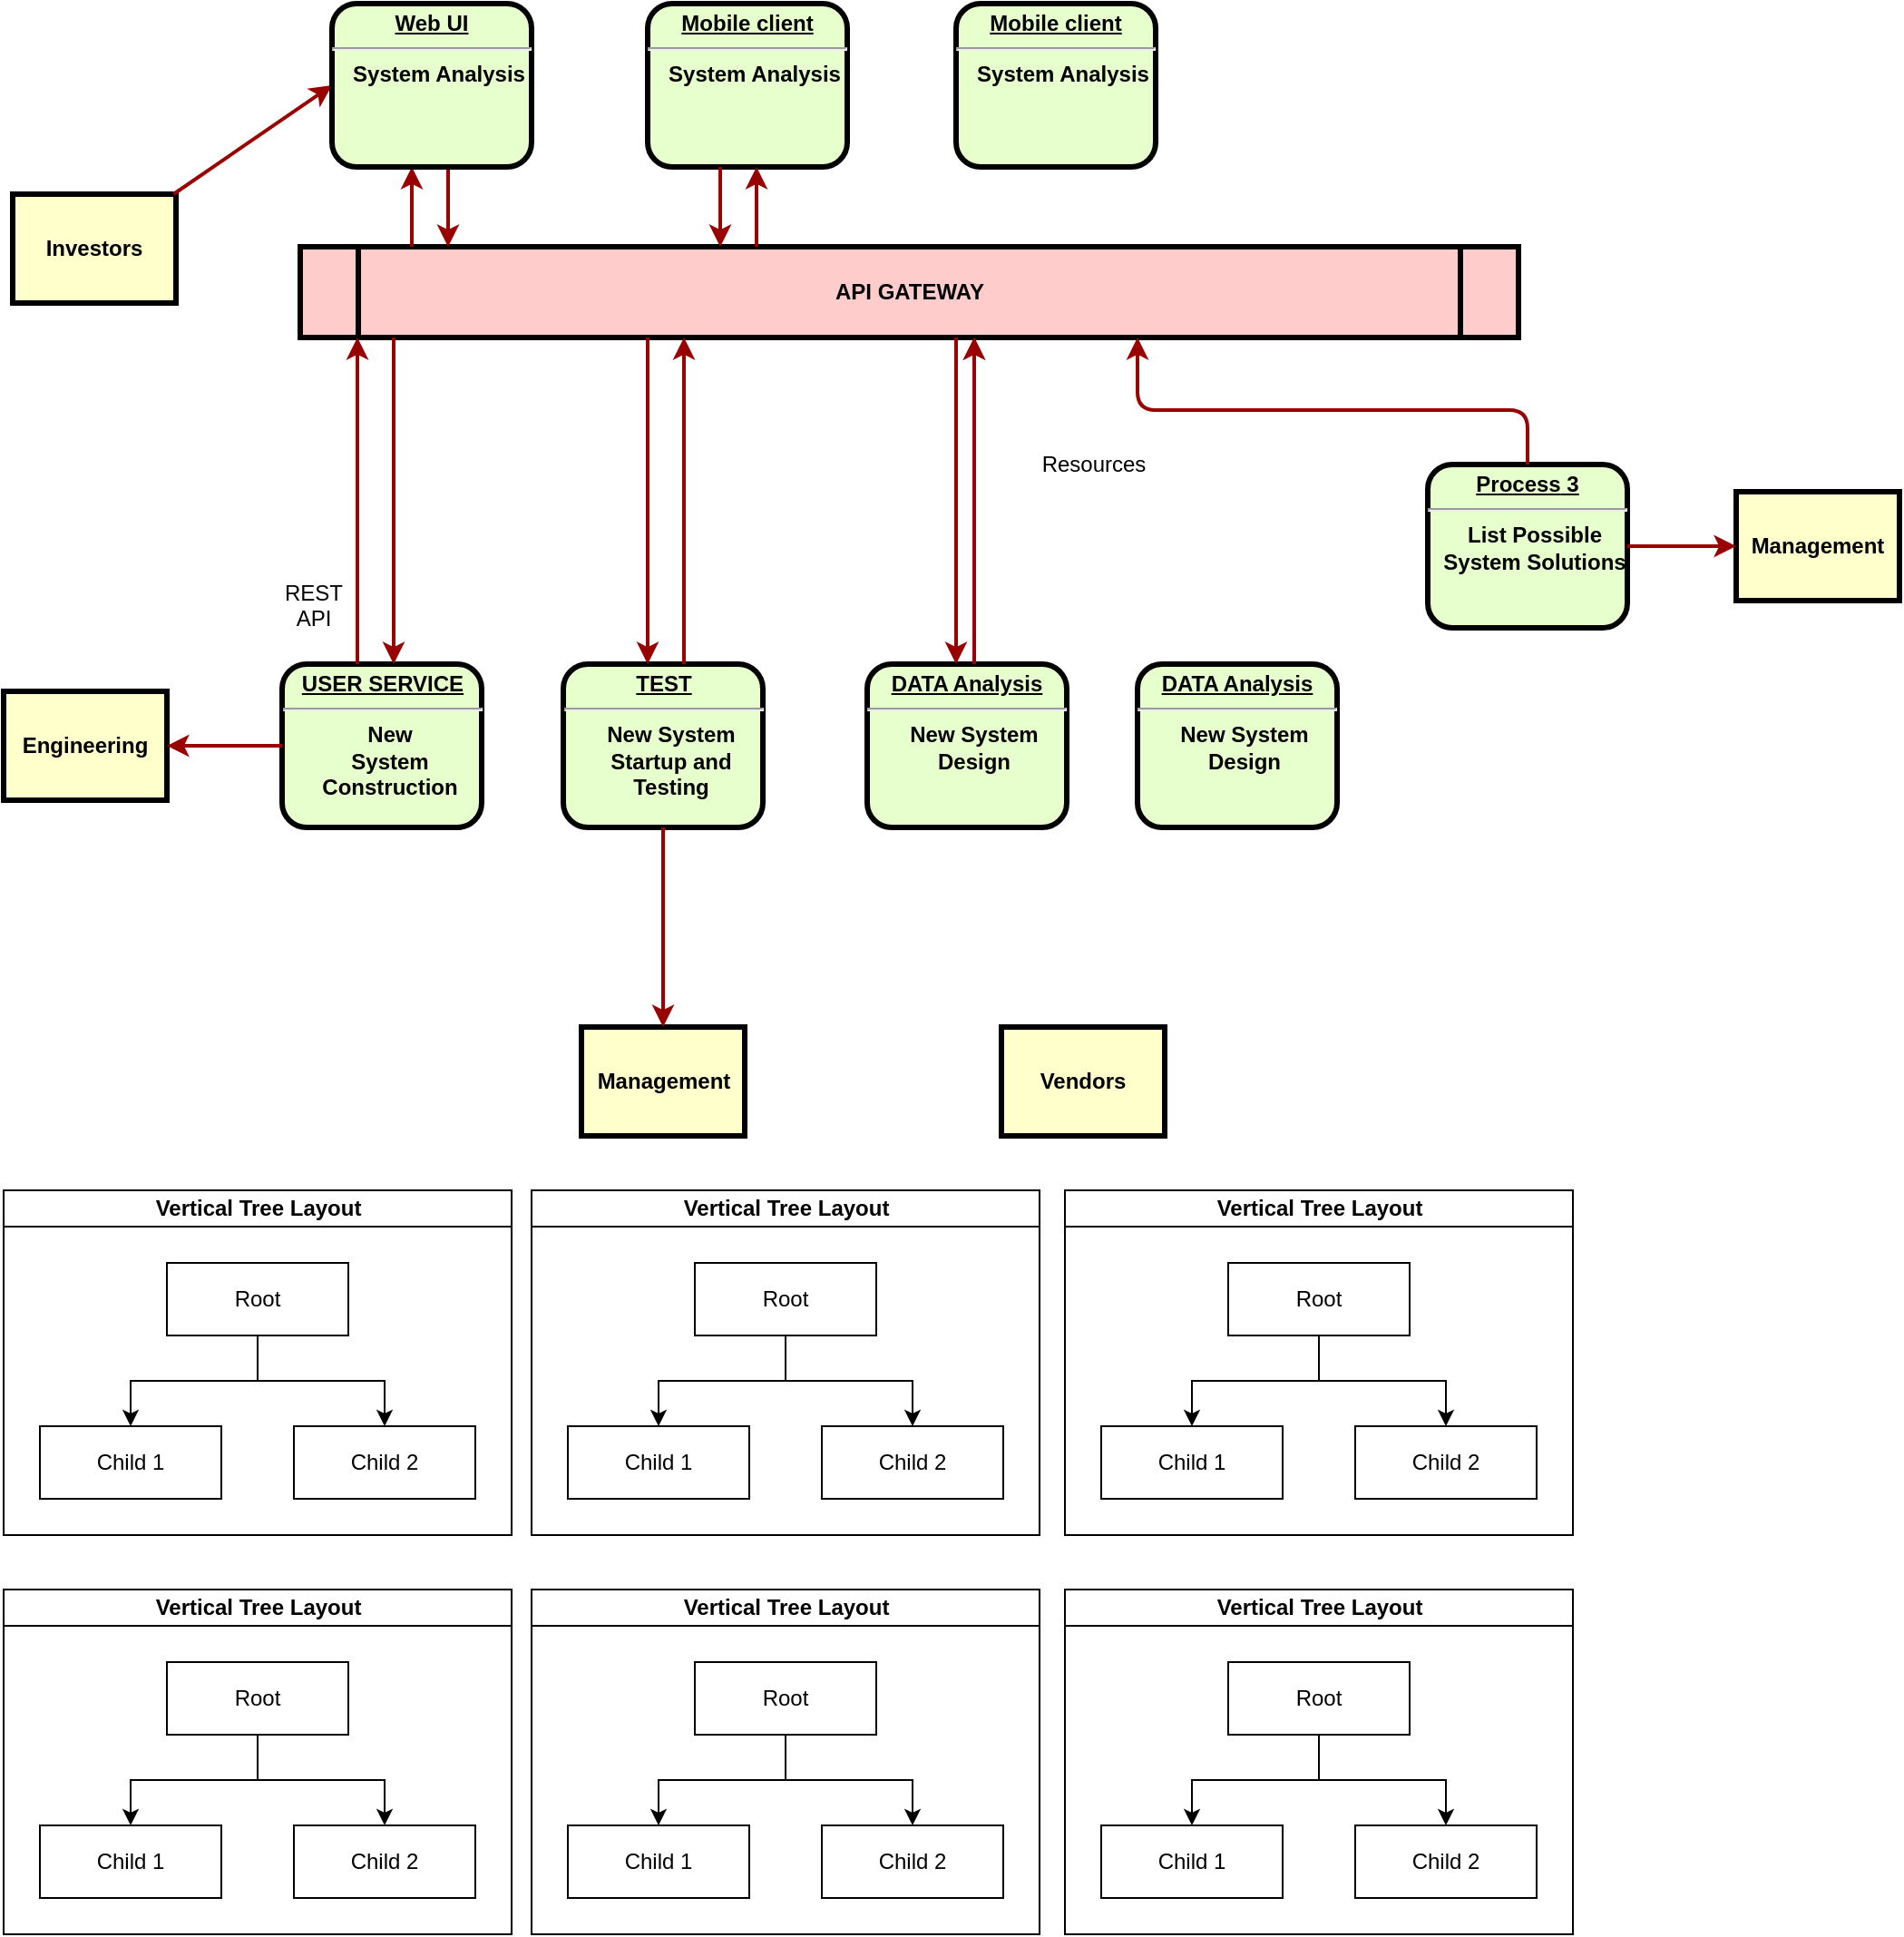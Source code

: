 <mxfile version="13.6.4" type="github">
  <diagram name="Page-1" id="c7558073-3199-34d8-9f00-42111426c3f3">
    <mxGraphModel dx="1180" dy="662" grid="1" gridSize="10" guides="1" tooltips="1" connect="1" arrows="1" fold="1" page="1" pageScale="1" pageWidth="826" pageHeight="1169" background="#ffffff" math="0" shadow="0">
      <root>
        <mxCell id="0" />
        <mxCell id="1" parent="0" />
        <mxCell id="4" value="Investors" style="whiteSpace=wrap;align=center;verticalAlign=middle;fontStyle=1;strokeWidth=3;fillColor=#FFFFCC" parent="1" vertex="1">
          <mxGeometry x="40" y="251" width="90" height="60" as="geometry" />
        </mxCell>
        <mxCell id="5" value="API GATEWAY" style="shape=process;whiteSpace=wrap;align=center;verticalAlign=middle;size=0.048;fontStyle=1;strokeWidth=3;fillColor=#FFCCCC" parent="1" vertex="1">
          <mxGeometry x="198.5" y="280" width="671.5" height="50" as="geometry" />
        </mxCell>
        <mxCell id="6" value="&lt;p style=&quot;margin: 0px ; margin-top: 4px ; text-align: center ; text-decoration: underline&quot;&gt;&lt;strong&gt;Mobile client&lt;/strong&gt;&lt;/p&gt;&lt;hr&gt;&lt;p style=&quot;margin: 0px ; margin-left: 8px&quot;&gt;System Analysis&lt;/p&gt;" style="verticalAlign=middle;align=center;overflow=fill;fontSize=12;fontFamily=Helvetica;html=1;rounded=1;fontStyle=1;strokeWidth=3;fillColor=#E6FFCC" parent="1" vertex="1">
          <mxGeometry x="390" y="146" width="110" height="90" as="geometry" />
        </mxCell>
        <mxCell id="7" value="&lt;p style=&quot;margin: 0px; margin-top: 4px; text-align: center; text-decoration: underline;&quot;&gt;&lt;strong&gt;&lt;strong&gt;Process&lt;/strong&gt; 3&lt;br /&gt;&lt;/strong&gt;&lt;/p&gt;&lt;hr /&gt;&lt;p style=&quot;margin: 0px; margin-left: 8px;&quot;&gt;List Possible&lt;/p&gt;&lt;p style=&quot;margin: 0px; margin-left: 8px;&quot;&gt;System Solutions&lt;/p&gt;" style="verticalAlign=middle;align=center;overflow=fill;fontSize=12;fontFamily=Helvetica;html=1;rounded=1;fontStyle=1;strokeWidth=3;fillColor=#E6FFCC" parent="1" vertex="1">
          <mxGeometry x="820" y="400" width="110" height="90" as="geometry" />
        </mxCell>
        <mxCell id="9" value="&lt;p style=&quot;margin: 0px ; margin-top: 4px ; text-align: center ; text-decoration: underline&quot;&gt;&lt;strong&gt;DATA Analysis&lt;/strong&gt;&lt;/p&gt;&lt;hr&gt;&lt;p style=&quot;margin: 0px ; margin-left: 8px&quot;&gt;New System&lt;/p&gt;&lt;p style=&quot;margin: 0px ; margin-left: 8px&quot;&gt;Design&lt;/p&gt;" style="verticalAlign=middle;align=center;overflow=fill;fontSize=12;fontFamily=Helvetica;html=1;rounded=1;fontStyle=1;strokeWidth=3;fillColor=#E6FFCC" parent="1" vertex="1">
          <mxGeometry x="511" y="510" width="110" height="90" as="geometry" />
        </mxCell>
        <mxCell id="10" value="&lt;p style=&quot;margin: 0px ; margin-top: 4px ; text-align: center ; text-decoration: underline&quot;&gt;&lt;strong&gt;USER SERVICE&lt;/strong&gt;&lt;/p&gt;&lt;hr&gt;&lt;p style=&quot;margin: 0px ; margin-left: 8px&quot;&gt;New&lt;/p&gt;&lt;p style=&quot;margin: 0px ; margin-left: 8px&quot;&gt;System&lt;/p&gt;&lt;p style=&quot;margin: 0px ; margin-left: 8px&quot;&gt;Construction&lt;/p&gt;" style="verticalAlign=middle;align=center;overflow=fill;fontSize=12;fontFamily=Helvetica;html=1;rounded=1;fontStyle=1;strokeWidth=3;fillColor=#E6FFCC" parent="1" vertex="1">
          <mxGeometry x="188.5" y="510" width="110" height="90" as="geometry" />
        </mxCell>
        <mxCell id="12" value="Management" style="whiteSpace=wrap;align=center;verticalAlign=middle;fontStyle=1;strokeWidth=3;fillColor=#FFFFCC" parent="1" vertex="1">
          <mxGeometry x="990" y="415" width="90" height="60" as="geometry" />
        </mxCell>
        <mxCell id="13" value="Management" style="whiteSpace=wrap;align=center;verticalAlign=middle;fontStyle=1;strokeWidth=3;fillColor=#FFFFCC" parent="1" vertex="1">
          <mxGeometry x="353.5" y="710" width="90" height="60" as="geometry" />
        </mxCell>
        <mxCell id="14" value="Engineering" style="whiteSpace=wrap;align=center;verticalAlign=middle;fontStyle=1;strokeWidth=3;fillColor=#FFFFCC" parent="1" vertex="1">
          <mxGeometry x="35.0" y="525.0" width="90" height="60" as="geometry" />
        </mxCell>
        <mxCell id="15" value="Vendors" style="whiteSpace=wrap;align=center;verticalAlign=middle;fontStyle=1;strokeWidth=3;fillColor=#FFFFCC" parent="1" vertex="1">
          <mxGeometry x="585.0" y="710" width="90" height="60" as="geometry" />
        </mxCell>
        <mxCell id="37" value="" style="edgeStyle=none;noEdgeStyle=1;strokeColor=#990000;strokeWidth=2;entryX=0;entryY=0.5;entryDx=0;entryDy=0;" parent="1" source="4" target="MRv741z08kMAwNtviTka-96" edge="1">
          <mxGeometry width="100" height="100" relative="1" as="geometry">
            <mxPoint x="280" y="190" as="sourcePoint" />
            <mxPoint x="233.5" y="215.324" as="targetPoint" />
          </mxGeometry>
        </mxCell>
        <mxCell id="11" value="&lt;p style=&quot;margin: 0px ; margin-top: 4px ; text-align: center ; text-decoration: underline&quot;&gt;&lt;strong&gt;TEST&lt;/strong&gt;&lt;/p&gt;&lt;hr&gt;&lt;p style=&quot;margin: 0px ; margin-left: 8px&quot;&gt;New System&lt;/p&gt;&lt;p style=&quot;margin: 0px ; margin-left: 8px&quot;&gt;Startup and&lt;/p&gt;&lt;p style=&quot;margin: 0px ; margin-left: 8px&quot;&gt;Testing&lt;/p&gt;" style="verticalAlign=middle;align=center;overflow=fill;fontSize=12;fontFamily=Helvetica;html=1;rounded=1;fontStyle=1;strokeWidth=3;fillColor=#E6FFCC" parent="1" vertex="1">
          <mxGeometry x="343.5" y="510" width="110" height="90" as="geometry" />
        </mxCell>
        <mxCell id="55" value="" style="edgeStyle=elbowEdgeStyle;elbow=horizontal;strokeColor=#990000;strokeWidth=2" parent="1" source="5" edge="1">
          <mxGeometry width="100" height="100" relative="1" as="geometry">
            <mxPoint x="50" y="530" as="sourcePoint" />
            <mxPoint x="260" y="236" as="targetPoint" />
            <Array as="points">
              <mxPoint x="260" y="280" />
            </Array>
          </mxGeometry>
        </mxCell>
        <mxCell id="56" value="" style="edgeStyle=elbowEdgeStyle;elbow=horizontal;strokeColor=#990000;strokeWidth=2" parent="1" target="5" edge="1">
          <mxGeometry width="100" height="100" relative="1" as="geometry">
            <mxPoint x="280" y="236" as="sourcePoint" />
            <mxPoint x="150" y="400" as="targetPoint" />
            <Array as="points">
              <mxPoint x="280" y="290" />
            </Array>
          </mxGeometry>
        </mxCell>
        <mxCell id="58" value="" style="edgeStyle=elbowEdgeStyle;elbow=horizontal;strokeColor=#990000;strokeWidth=2" parent="1" source="5" target="6" edge="1">
          <mxGeometry width="100" height="100" relative="1" as="geometry">
            <mxPoint x="380" y="370" as="sourcePoint" />
            <mxPoint x="480" y="270" as="targetPoint" />
            <Array as="points">
              <mxPoint x="450" y="260" />
              <mxPoint x="460" y="250" />
              <mxPoint x="430" y="260" />
            </Array>
          </mxGeometry>
        </mxCell>
        <mxCell id="59" value="" style="edgeStyle=elbowEdgeStyle;elbow=horizontal;strokeColor=#990000;strokeWidth=2" parent="1" source="6" target="5" edge="1">
          <mxGeometry width="100" height="100" relative="1" as="geometry">
            <mxPoint x="350" y="370" as="sourcePoint" />
            <mxPoint x="450" y="270" as="targetPoint" />
            <Array as="points">
              <mxPoint x="430" y="250" />
              <mxPoint x="460" y="320" />
            </Array>
          </mxGeometry>
        </mxCell>
        <mxCell id="67" value="" style="edgeStyle=elbowEdgeStyle;elbow=horizontal;strokeColor=#990000;strokeWidth=2" parent="1" source="7" target="12" edge="1">
          <mxGeometry width="100" height="100" relative="1" as="geometry">
            <mxPoint x="660.0" y="360" as="sourcePoint" />
            <mxPoint x="760.0" y="260" as="targetPoint" />
          </mxGeometry>
        </mxCell>
        <mxCell id="68" value="" style="edgeStyle=elbowEdgeStyle;elbow=horizontal;strokeColor=#990000;strokeWidth=2" parent="1" target="5" edge="1">
          <mxGeometry width="100" height="100" relative="1" as="geometry">
            <mxPoint x="570" y="331" as="sourcePoint" />
            <mxPoint x="510" y="250" as="targetPoint" />
            <Array as="points">
              <mxPoint x="570" y="360" />
            </Array>
          </mxGeometry>
        </mxCell>
        <mxCell id="73" value="" style="edgeStyle=elbowEdgeStyle;elbow=vertical;strokeColor=#990000;strokeWidth=2" parent="1" source="7" target="5" edge="1">
          <mxGeometry width="100" height="100" relative="1" as="geometry">
            <mxPoint x="460" y="500" as="sourcePoint" />
            <mxPoint x="560" y="400" as="targetPoint" />
            <Array as="points">
              <mxPoint x="660" y="370" />
              <mxPoint x="470" y="410" />
              <mxPoint x="650" y="430" />
            </Array>
          </mxGeometry>
        </mxCell>
        <mxCell id="74" value="Resources" style="text;spacingTop=-5;align=center" parent="1" vertex="1">
          <mxGeometry x="621" y="391.0" width="30" height="20" as="geometry" />
        </mxCell>
        <mxCell id="76" value="" style="edgeStyle=elbowEdgeStyle;elbow=horizontal;strokeColor=#990000;strokeWidth=2" parent="1" source="9" target="5" edge="1">
          <mxGeometry width="100" height="100" relative="1" as="geometry">
            <mxPoint x="420" y="580" as="sourcePoint" />
            <mxPoint x="520" y="480" as="targetPoint" />
            <Array as="points">
              <mxPoint x="570" y="470" />
            </Array>
          </mxGeometry>
        </mxCell>
        <mxCell id="77" value="" style="edgeStyle=elbowEdgeStyle;elbow=horizontal;strokeColor=#990000;strokeWidth=2" parent="1" source="5" target="9" edge="1">
          <mxGeometry width="100" height="100" relative="1" as="geometry">
            <mxPoint x="400" y="590" as="sourcePoint" />
            <mxPoint x="500" y="490" as="targetPoint" />
            <Array as="points">
              <mxPoint x="560" y="480" />
            </Array>
          </mxGeometry>
        </mxCell>
        <mxCell id="83" value="" style="edgeStyle=elbowEdgeStyle;elbow=horizontal;strokeColor=#990000;strokeWidth=2" parent="1" source="11" target="13" edge="1">
          <mxGeometry width="100" height="100" relative="1" as="geometry">
            <mxPoint x="200" y="660.0" as="sourcePoint" />
            <mxPoint x="230.0" y="650" as="targetPoint" />
          </mxGeometry>
        </mxCell>
        <mxCell id="87" value="" style="edgeStyle=elbowEdgeStyle;elbow=vertical;strokeColor=#990000;strokeWidth=2" parent="1" source="10" target="14" edge="1">
          <mxGeometry width="100" height="100" relative="1" as="geometry">
            <mxPoint x="70" y="740" as="sourcePoint" />
            <mxPoint x="170" y="640" as="targetPoint" />
          </mxGeometry>
        </mxCell>
        <mxCell id="88" value="" style="edgeStyle=elbowEdgeStyle;elbow=horizontal;strokeColor=#990000;strokeWidth=2" parent="1" source="5" target="11" edge="1">
          <mxGeometry width="100" height="100" relative="1" as="geometry">
            <mxPoint x="50" y="500" as="sourcePoint" />
            <mxPoint x="150" y="400" as="targetPoint" />
            <Array as="points">
              <mxPoint x="390" y="470" />
            </Array>
          </mxGeometry>
        </mxCell>
        <mxCell id="89" value="" style="edgeStyle=elbowEdgeStyle;elbow=horizontal;strokeColor=#990000;strokeWidth=2" parent="1" source="11" target="5" edge="1">
          <mxGeometry width="100" height="100" relative="1" as="geometry">
            <mxPoint x="60.0" y="510" as="sourcePoint" />
            <mxPoint x="160.0" y="410" as="targetPoint" />
            <Array as="points">
              <mxPoint x="410" y="470" />
            </Array>
          </mxGeometry>
        </mxCell>
        <mxCell id="91" value="REST&#xa;API&#xa;" style="text;spacingTop=-5;align=center" parent="1" vertex="1">
          <mxGeometry x="186" y="462" width="40" height="19" as="geometry" />
        </mxCell>
        <mxCell id="92" value="" style="edgeStyle=elbowEdgeStyle;elbow=horizontal;strokeColor=#990000;strokeWidth=2" parent="1" source="5" target="10" edge="1">
          <mxGeometry width="100" height="100" relative="1" as="geometry">
            <mxPoint x="30.0" y="500" as="sourcePoint" />
            <mxPoint x="130.0" y="400" as="targetPoint" />
            <Array as="points">
              <mxPoint x="250" y="470" />
            </Array>
          </mxGeometry>
        </mxCell>
        <mxCell id="93" value="" style="edgeStyle=elbowEdgeStyle;elbow=horizontal;strokeColor=#990000;strokeWidth=2" parent="1" source="10" target="5" edge="1">
          <mxGeometry width="100" height="100" relative="1" as="geometry">
            <mxPoint x="40" y="510" as="sourcePoint" />
            <mxPoint x="140" y="410" as="targetPoint" />
            <Array as="points">
              <mxPoint x="230" y="470" />
            </Array>
          </mxGeometry>
        </mxCell>
        <mxCell id="MRv741z08kMAwNtviTka-96" value="&lt;p style=&quot;margin: 0px ; margin-top: 4px ; text-align: center ; text-decoration: underline&quot;&gt;&lt;strong&gt;Web UI&lt;/strong&gt;&lt;/p&gt;&lt;hr&gt;&lt;p style=&quot;margin: 0px ; margin-left: 8px&quot;&gt;System Analysis&lt;/p&gt;" style="verticalAlign=middle;align=center;overflow=fill;fontSize=12;fontFamily=Helvetica;html=1;rounded=1;fontStyle=1;strokeWidth=3;fillColor=#E6FFCC" vertex="1" parent="1">
          <mxGeometry x="216" y="146" width="110" height="90" as="geometry" />
        </mxCell>
        <mxCell id="MRv741z08kMAwNtviTka-98" value="&lt;p style=&quot;margin: 0px ; margin-top: 4px ; text-align: center ; text-decoration: underline&quot;&gt;&lt;strong&gt;Mobile client&lt;/strong&gt;&lt;/p&gt;&lt;hr&gt;&lt;p style=&quot;margin: 0px ; margin-left: 8px&quot;&gt;System Analysis&lt;/p&gt;" style="verticalAlign=middle;align=center;overflow=fill;fontSize=12;fontFamily=Helvetica;html=1;rounded=1;fontStyle=1;strokeWidth=3;fillColor=#E6FFCC" vertex="1" parent="1">
          <mxGeometry x="560" y="146" width="110" height="90" as="geometry" />
        </mxCell>
        <mxCell id="MRv741z08kMAwNtviTka-101" value="&lt;p style=&quot;margin: 0px ; margin-top: 4px ; text-align: center ; text-decoration: underline&quot;&gt;&lt;strong&gt;DATA Analysis&lt;/strong&gt;&lt;/p&gt;&lt;hr&gt;&lt;p style=&quot;margin: 0px ; margin-left: 8px&quot;&gt;New System&lt;/p&gt;&lt;p style=&quot;margin: 0px ; margin-left: 8px&quot;&gt;Design&lt;/p&gt;" style="verticalAlign=middle;align=center;overflow=fill;fontSize=12;fontFamily=Helvetica;html=1;rounded=1;fontStyle=1;strokeWidth=3;fillColor=#E6FFCC" vertex="1" parent="1">
          <mxGeometry x="660" y="510" width="110" height="90" as="geometry" />
        </mxCell>
        <mxCell id="MRv741z08kMAwNtviTka-106" value="Vertical Tree Layout" style="swimlane;html=1;startSize=20;horizontal=1;childLayout=treeLayout;horizontalTree=0;resizable=0;containerType=tree;" vertex="1" parent="1">
          <mxGeometry x="35" y="800" width="280" height="190" as="geometry" />
        </mxCell>
        <mxCell id="MRv741z08kMAwNtviTka-107" value="Root" style="whiteSpace=wrap;html=1;" vertex="1" parent="MRv741z08kMAwNtviTka-106">
          <mxGeometry x="90" y="40" width="100" height="40" as="geometry" />
        </mxCell>
        <mxCell id="MRv741z08kMAwNtviTka-108" value="Child 1" style="whiteSpace=wrap;html=1;" vertex="1" parent="MRv741z08kMAwNtviTka-106">
          <mxGeometry x="20" y="130" width="100" height="40" as="geometry" />
        </mxCell>
        <mxCell id="MRv741z08kMAwNtviTka-109" value="" style="edgeStyle=elbowEdgeStyle;elbow=vertical;html=1;rounded=0;" edge="1" parent="MRv741z08kMAwNtviTka-106" source="MRv741z08kMAwNtviTka-107" target="MRv741z08kMAwNtviTka-108">
          <mxGeometry relative="1" as="geometry" />
        </mxCell>
        <mxCell id="MRv741z08kMAwNtviTka-110" value="Child 2" style="whiteSpace=wrap;html=1;" vertex="1" parent="MRv741z08kMAwNtviTka-106">
          <mxGeometry x="160" y="130" width="100" height="40" as="geometry" />
        </mxCell>
        <mxCell id="MRv741z08kMAwNtviTka-111" value="" style="edgeStyle=elbowEdgeStyle;elbow=vertical;html=1;rounded=0;" edge="1" parent="MRv741z08kMAwNtviTka-106" source="MRv741z08kMAwNtviTka-107" target="MRv741z08kMAwNtviTka-110">
          <mxGeometry relative="1" as="geometry" />
        </mxCell>
        <mxCell id="MRv741z08kMAwNtviTka-112" value="Vertical Tree Layout" style="swimlane;html=1;startSize=20;horizontal=1;childLayout=treeLayout;horizontalTree=0;resizable=0;containerType=tree;" vertex="1" parent="1">
          <mxGeometry x="326" y="800" width="280" height="190" as="geometry">
            <mxRectangle x="326" y="800" width="150" height="20" as="alternateBounds" />
          </mxGeometry>
        </mxCell>
        <mxCell id="MRv741z08kMAwNtviTka-113" value="Root" style="whiteSpace=wrap;html=1;" vertex="1" parent="MRv741z08kMAwNtviTka-112">
          <mxGeometry x="90" y="40" width="100" height="40" as="geometry" />
        </mxCell>
        <mxCell id="MRv741z08kMAwNtviTka-114" value="Child 1" style="whiteSpace=wrap;html=1;" vertex="1" parent="MRv741z08kMAwNtviTka-112">
          <mxGeometry x="20" y="130" width="100" height="40" as="geometry" />
        </mxCell>
        <mxCell id="MRv741z08kMAwNtviTka-115" value="" style="edgeStyle=elbowEdgeStyle;elbow=vertical;html=1;rounded=0;" edge="1" parent="MRv741z08kMAwNtviTka-112" source="MRv741z08kMAwNtviTka-113" target="MRv741z08kMAwNtviTka-114">
          <mxGeometry relative="1" as="geometry" />
        </mxCell>
        <mxCell id="MRv741z08kMAwNtviTka-116" value="Child 2" style="whiteSpace=wrap;html=1;" vertex="1" parent="MRv741z08kMAwNtviTka-112">
          <mxGeometry x="160" y="130" width="100" height="40" as="geometry" />
        </mxCell>
        <mxCell id="MRv741z08kMAwNtviTka-117" value="" style="edgeStyle=elbowEdgeStyle;elbow=vertical;html=1;rounded=0;" edge="1" parent="MRv741z08kMAwNtviTka-112" source="MRv741z08kMAwNtviTka-113" target="MRv741z08kMAwNtviTka-116">
          <mxGeometry relative="1" as="geometry" />
        </mxCell>
        <mxCell id="MRv741z08kMAwNtviTka-118" value="Vertical Tree Layout" style="swimlane;html=1;startSize=20;horizontal=1;childLayout=treeLayout;horizontalTree=0;resizable=0;containerType=tree;" vertex="1" parent="1">
          <mxGeometry x="620" y="800" width="280" height="190" as="geometry" />
        </mxCell>
        <mxCell id="MRv741z08kMAwNtviTka-119" value="Root" style="whiteSpace=wrap;html=1;" vertex="1" parent="MRv741z08kMAwNtviTka-118">
          <mxGeometry x="90" y="40" width="100" height="40" as="geometry" />
        </mxCell>
        <mxCell id="MRv741z08kMAwNtviTka-120" value="Child 1" style="whiteSpace=wrap;html=1;" vertex="1" parent="MRv741z08kMAwNtviTka-118">
          <mxGeometry x="20" y="130" width="100" height="40" as="geometry" />
        </mxCell>
        <mxCell id="MRv741z08kMAwNtviTka-121" value="" style="edgeStyle=elbowEdgeStyle;elbow=vertical;html=1;rounded=0;" edge="1" parent="MRv741z08kMAwNtviTka-118" source="MRv741z08kMAwNtviTka-119" target="MRv741z08kMAwNtviTka-120">
          <mxGeometry relative="1" as="geometry" />
        </mxCell>
        <mxCell id="MRv741z08kMAwNtviTka-122" value="Child 2" style="whiteSpace=wrap;html=1;" vertex="1" parent="MRv741z08kMAwNtviTka-118">
          <mxGeometry x="160" y="130" width="100" height="40" as="geometry" />
        </mxCell>
        <mxCell id="MRv741z08kMAwNtviTka-123" value="" style="edgeStyle=elbowEdgeStyle;elbow=vertical;html=1;rounded=0;" edge="1" parent="MRv741z08kMAwNtviTka-118" source="MRv741z08kMAwNtviTka-119" target="MRv741z08kMAwNtviTka-122">
          <mxGeometry relative="1" as="geometry" />
        </mxCell>
        <mxCell id="MRv741z08kMAwNtviTka-130" value="Vertical Tree Layout" style="swimlane;html=1;startSize=20;horizontal=1;childLayout=treeLayout;horizontalTree=0;resizable=0;containerType=tree;" vertex="1" parent="1">
          <mxGeometry x="35" y="1020" width="280" height="190" as="geometry" />
        </mxCell>
        <mxCell id="MRv741z08kMAwNtviTka-131" value="Root" style="whiteSpace=wrap;html=1;" vertex="1" parent="MRv741z08kMAwNtviTka-130">
          <mxGeometry x="90" y="40" width="100" height="40" as="geometry" />
        </mxCell>
        <mxCell id="MRv741z08kMAwNtviTka-132" value="Child 1" style="whiteSpace=wrap;html=1;" vertex="1" parent="MRv741z08kMAwNtviTka-130">
          <mxGeometry x="20" y="130" width="100" height="40" as="geometry" />
        </mxCell>
        <mxCell id="MRv741z08kMAwNtviTka-133" value="" style="edgeStyle=elbowEdgeStyle;elbow=vertical;html=1;rounded=0;" edge="1" parent="MRv741z08kMAwNtviTka-130" source="MRv741z08kMAwNtviTka-131" target="MRv741z08kMAwNtviTka-132">
          <mxGeometry relative="1" as="geometry" />
        </mxCell>
        <mxCell id="MRv741z08kMAwNtviTka-134" value="Child 2" style="whiteSpace=wrap;html=1;" vertex="1" parent="MRv741z08kMAwNtviTka-130">
          <mxGeometry x="160" y="130" width="100" height="40" as="geometry" />
        </mxCell>
        <mxCell id="MRv741z08kMAwNtviTka-135" value="" style="edgeStyle=elbowEdgeStyle;elbow=vertical;html=1;rounded=0;" edge="1" parent="MRv741z08kMAwNtviTka-130" source="MRv741z08kMAwNtviTka-131" target="MRv741z08kMAwNtviTka-134">
          <mxGeometry relative="1" as="geometry" />
        </mxCell>
        <mxCell id="MRv741z08kMAwNtviTka-136" value="Vertical Tree Layout" style="swimlane;html=1;startSize=20;horizontal=1;childLayout=treeLayout;horizontalTree=0;resizable=0;containerType=tree;" vertex="1" parent="1">
          <mxGeometry x="326" y="1020" width="280" height="190" as="geometry" />
        </mxCell>
        <mxCell id="MRv741z08kMAwNtviTka-137" value="Root" style="whiteSpace=wrap;html=1;" vertex="1" parent="MRv741z08kMAwNtviTka-136">
          <mxGeometry x="90" y="40" width="100" height="40" as="geometry" />
        </mxCell>
        <mxCell id="MRv741z08kMAwNtviTka-138" value="Child 1" style="whiteSpace=wrap;html=1;" vertex="1" parent="MRv741z08kMAwNtviTka-136">
          <mxGeometry x="20" y="130" width="100" height="40" as="geometry" />
        </mxCell>
        <mxCell id="MRv741z08kMAwNtviTka-139" value="" style="edgeStyle=elbowEdgeStyle;elbow=vertical;html=1;rounded=0;" edge="1" parent="MRv741z08kMAwNtviTka-136" source="MRv741z08kMAwNtviTka-137" target="MRv741z08kMAwNtviTka-138">
          <mxGeometry relative="1" as="geometry" />
        </mxCell>
        <mxCell id="MRv741z08kMAwNtviTka-140" value="Child 2" style="whiteSpace=wrap;html=1;" vertex="1" parent="MRv741z08kMAwNtviTka-136">
          <mxGeometry x="160" y="130" width="100" height="40" as="geometry" />
        </mxCell>
        <mxCell id="MRv741z08kMAwNtviTka-141" value="" style="edgeStyle=elbowEdgeStyle;elbow=vertical;html=1;rounded=0;" edge="1" parent="MRv741z08kMAwNtviTka-136" source="MRv741z08kMAwNtviTka-137" target="MRv741z08kMAwNtviTka-140">
          <mxGeometry relative="1" as="geometry" />
        </mxCell>
        <mxCell id="MRv741z08kMAwNtviTka-142" value="Vertical Tree Layout" style="swimlane;html=1;startSize=20;horizontal=1;childLayout=treeLayout;horizontalTree=0;resizable=0;containerType=tree;" vertex="1" parent="1">
          <mxGeometry x="620" y="1020" width="280" height="190" as="geometry" />
        </mxCell>
        <mxCell id="MRv741z08kMAwNtviTka-143" value="Root" style="whiteSpace=wrap;html=1;" vertex="1" parent="MRv741z08kMAwNtviTka-142">
          <mxGeometry x="90" y="40" width="100" height="40" as="geometry" />
        </mxCell>
        <mxCell id="MRv741z08kMAwNtviTka-144" value="Child 1" style="whiteSpace=wrap;html=1;" vertex="1" parent="MRv741z08kMAwNtviTka-142">
          <mxGeometry x="20" y="130" width="100" height="40" as="geometry" />
        </mxCell>
        <mxCell id="MRv741z08kMAwNtviTka-145" value="" style="edgeStyle=elbowEdgeStyle;elbow=vertical;html=1;rounded=0;" edge="1" parent="MRv741z08kMAwNtviTka-142" source="MRv741z08kMAwNtviTka-143" target="MRv741z08kMAwNtviTka-144">
          <mxGeometry relative="1" as="geometry" />
        </mxCell>
        <mxCell id="MRv741z08kMAwNtviTka-146" value="Child 2" style="whiteSpace=wrap;html=1;" vertex="1" parent="MRv741z08kMAwNtviTka-142">
          <mxGeometry x="160" y="130" width="100" height="40" as="geometry" />
        </mxCell>
        <mxCell id="MRv741z08kMAwNtviTka-147" value="" style="edgeStyle=elbowEdgeStyle;elbow=vertical;html=1;rounded=0;" edge="1" parent="MRv741z08kMAwNtviTka-142" source="MRv741z08kMAwNtviTka-143" target="MRv741z08kMAwNtviTka-146">
          <mxGeometry relative="1" as="geometry" />
        </mxCell>
      </root>
    </mxGraphModel>
  </diagram>
</mxfile>
